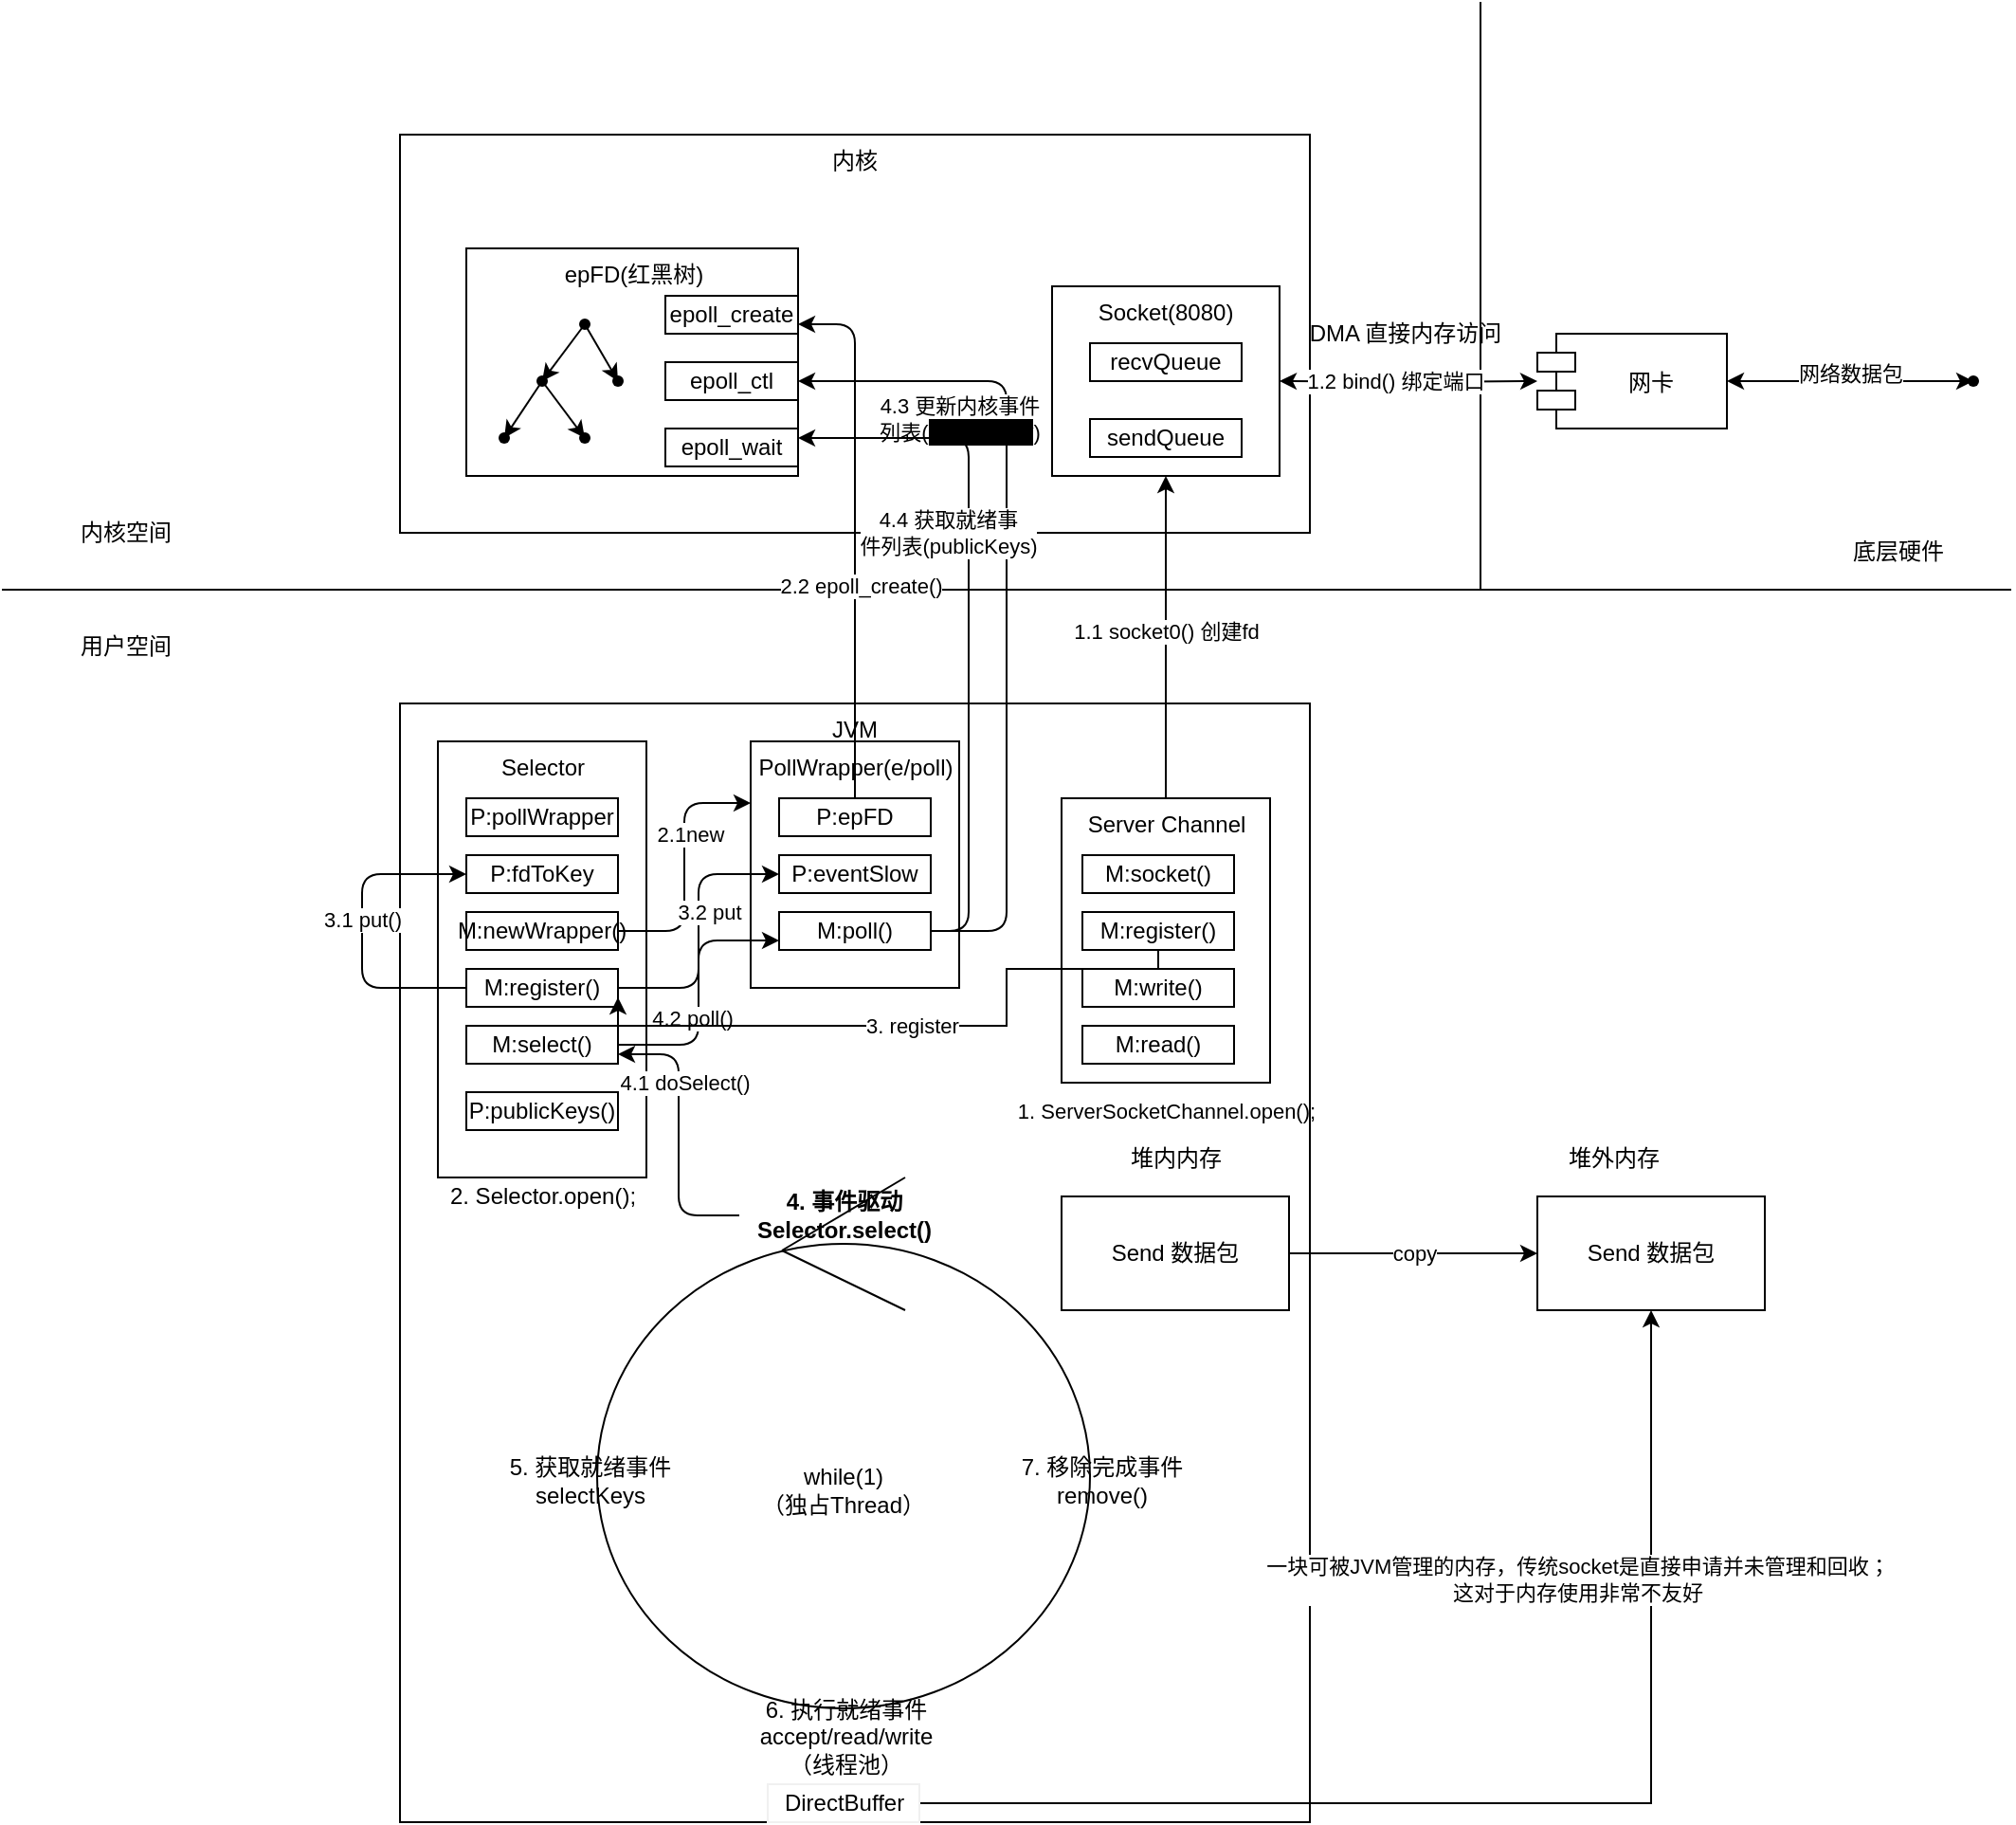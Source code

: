 <mxfile version="14.7.4" type="embed" pages="2"><diagram id="23iRSUPoRavnBvh4doch" name="NIO架构"><mxGraphModel dx="1941" dy="605" grid="1" gridSize="10" guides="1" tooltips="1" connect="1" arrows="1" fold="1" page="1" pageScale="1" pageWidth="827" pageHeight="1169" math="0" shadow="0"><root><mxCell id="0"/><mxCell id="1" parent="0"/><mxCell id="UZY1eDvHCtF0Vs8QLToh-1" value="" style="endArrow=none;html=1;" parent="1" edge="1"><mxGeometry width="50" height="50" relative="1" as="geometry"><mxPoint x="-260" y="310" as="sourcePoint"/><mxPoint x="800" y="310" as="targetPoint"/></mxGeometry></mxCell><mxCell id="UZY1eDvHCtF0Vs8QLToh-2" value="" style="endArrow=none;html=1;" parent="1" edge="1"><mxGeometry width="50" height="50" relative="1" as="geometry"><mxPoint x="520" y="310" as="sourcePoint"/><mxPoint x="520" as="targetPoint"/></mxGeometry></mxCell><mxCell id="UZY1eDvHCtF0Vs8QLToh-4" value="用户空间" style="text;html=1;align=center;verticalAlign=middle;resizable=0;points=[];autosize=1;strokeColor=none;" parent="1" vertex="1"><mxGeometry x="-225" y="330" width="60" height="20" as="geometry"/></mxCell><mxCell id="UZY1eDvHCtF0Vs8QLToh-5" value="内核空间" style="text;html=1;align=center;verticalAlign=middle;resizable=0;points=[];autosize=1;strokeColor=none;" parent="1" vertex="1"><mxGeometry x="-225" y="270" width="60" height="20" as="geometry"/></mxCell><mxCell id="UZY1eDvHCtF0Vs8QLToh-6" value="底层硬件" style="text;html=1;align=center;verticalAlign=middle;resizable=0;points=[];autosize=1;strokeColor=none;" parent="1" vertex="1"><mxGeometry x="710" y="280" width="60" height="20" as="geometry"/></mxCell><mxCell id="UZY1eDvHCtF0Vs8QLToh-7" value="内核" style="whiteSpace=wrap;html=1;align=center;verticalAlign=top;" parent="1" vertex="1"><mxGeometry x="-50" y="70" width="480" height="210" as="geometry"/></mxCell><mxCell id="UZY1eDvHCtF0Vs8QLToh-8" value="JVM" style="whiteSpace=wrap;html=1;verticalAlign=top;" parent="1" vertex="1"><mxGeometry x="-50" y="370" width="480" height="590" as="geometry"/></mxCell><mxCell id="UZY1eDvHCtF0Vs8QLToh-9" value="Socket(8080)" style="whiteSpace=wrap;html=1;align=center;verticalAlign=top;" parent="1" vertex="1"><mxGeometry x="294" y="150" width="120" height="100" as="geometry"/></mxCell><mxCell id="UZY1eDvHCtF0Vs8QLToh-10" value="recvQueue" style="whiteSpace=wrap;html=1;align=center;" parent="1" vertex="1"><mxGeometry x="314" y="180" width="80" height="20" as="geometry"/></mxCell><mxCell id="UZY1eDvHCtF0Vs8QLToh-11" value="&lt;span&gt;sendQueue&lt;/span&gt;" style="whiteSpace=wrap;html=1;align=center;" parent="1" vertex="1"><mxGeometry x="314" y="220" width="80" height="20" as="geometry"/></mxCell><mxCell id="UZY1eDvHCtF0Vs8QLToh-14" style="edgeStyle=orthogonalEdgeStyle;orthogonalLoop=1;jettySize=auto;html=1;entryX=1;entryY=0.5;entryDx=0;entryDy=0;startArrow=classic;startFill=1;" parent="1" target="UZY1eDvHCtF0Vs8QLToh-9" edge="1"><mxGeometry relative="1" as="geometry"><mxPoint x="550" y="200" as="sourcePoint"/></mxGeometry></mxCell><mxCell id="UZY1eDvHCtF0Vs8QLToh-18" value="1.2 bind() 绑定端口" style="edgeLabel;html=1;align=center;verticalAlign=middle;resizable=0;points=[];" parent="UZY1eDvHCtF0Vs8QLToh-14" vertex="1" connectable="0"><mxGeometry x="0.103" relative="1" as="geometry"><mxPoint as="offset"/></mxGeometry></mxCell><mxCell id="UZY1eDvHCtF0Vs8QLToh-17" value="" style="edgeStyle=orthogonalEdgeStyle;orthogonalLoop=1;jettySize=auto;html=1;startArrow=classic;startFill=1;" parent="1" source="UZY1eDvHCtF0Vs8QLToh-15" target="UZY1eDvHCtF0Vs8QLToh-16" edge="1"><mxGeometry relative="1" as="geometry"/></mxCell><mxCell id="UZY1eDvHCtF0Vs8QLToh-19" value="网络数据包" style="edgeLabel;html=1;align=center;verticalAlign=middle;resizable=0;points=[];" parent="UZY1eDvHCtF0Vs8QLToh-17" vertex="1" connectable="0"><mxGeometry y="4" relative="1" as="geometry"><mxPoint as="offset"/></mxGeometry></mxCell><mxCell id="UZY1eDvHCtF0Vs8QLToh-15" value="网卡" style="shape=module;align=left;spacingLeft=20;align=center;verticalAlign=middle;" parent="1" vertex="1"><mxGeometry x="550" y="175" width="100" height="50" as="geometry"/></mxCell><mxCell id="UZY1eDvHCtF0Vs8QLToh-16" value="" style="shape=waypoint;size=6;pointerEvents=1;points=[];resizable=0;rotatable=0;perimeter=centerPerimeter;snapToPoint=1;spacingLeft=20;" parent="1" vertex="1"><mxGeometry x="760" y="180" width="40" height="40" as="geometry"/></mxCell><mxCell id="UZY1eDvHCtF0Vs8QLToh-21" value="" style="edgeStyle=orthogonalEdgeStyle;orthogonalLoop=1;jettySize=auto;html=1;entryX=0.5;entryY=1;entryDx=0;entryDy=0;startArrow=none;startFill=0;" parent="1" source="UZY1eDvHCtF0Vs8QLToh-20" target="UZY1eDvHCtF0Vs8QLToh-9" edge="1"><mxGeometry relative="1" as="geometry"/></mxCell><mxCell id="UZY1eDvHCtF0Vs8QLToh-25" value="1.1 socket0() 创建fd" style="edgeLabel;html=1;align=center;verticalAlign=middle;resizable=0;points=[];" parent="UZY1eDvHCtF0Vs8QLToh-21" vertex="1" connectable="0"><mxGeometry x="0.035" relative="1" as="geometry"><mxPoint as="offset"/></mxGeometry></mxCell><mxCell id="UZY1eDvHCtF0Vs8QLToh-20" value="Server Channel" style="html=1;align=center;verticalAlign=top;" parent="1" vertex="1"><mxGeometry x="299" y="420" width="110" height="150" as="geometry"/></mxCell><mxCell id="UZY1eDvHCtF0Vs8QLToh-24" value="&lt;span style=&quot;font-size: 11px&quot;&gt;1. ServerSocketChannel.open();&lt;/span&gt;" style="text;html=1;align=center;verticalAlign=middle;resizable=0;points=[];autosize=1;strokeColor=none;" parent="1" vertex="1"><mxGeometry x="269" y="575" width="170" height="20" as="geometry"/></mxCell><mxCell id="UZY1eDvHCtF0Vs8QLToh-26" value="Selector" style="html=1;align=center;verticalAlign=top;" parent="1" vertex="1"><mxGeometry x="-30" y="390" width="110" height="230" as="geometry"/></mxCell><mxCell id="UZY1eDvHCtF0Vs8QLToh-27" value="2. Selector.open();" style="text;html=1;align=center;verticalAlign=middle;resizable=0;points=[];autosize=1;strokeColor=none;" parent="1" vertex="1"><mxGeometry x="-30" y="620" width="110" height="20" as="geometry"/></mxCell><mxCell id="UZY1eDvHCtF0Vs8QLToh-29" value="P:pollWrapper" style="whiteSpace=wrap;html=1;align=center;" parent="1" vertex="1"><mxGeometry x="-15" y="420" width="80" height="20" as="geometry"/></mxCell><mxCell id="UZY1eDvHCtF0Vs8QLToh-31" value="P:fdToKey" style="whiteSpace=wrap;html=1;align=center;" parent="1" vertex="1"><mxGeometry x="-15" y="450" width="80" height="20" as="geometry"/></mxCell><mxCell id="UZY1eDvHCtF0Vs8QLToh-36" style="edgeStyle=orthogonalEdgeStyle;orthogonalLoop=1;jettySize=auto;html=1;entryX=0;entryY=0.25;entryDx=0;entryDy=0;startArrow=none;startFill=0;" parent="1" source="UZY1eDvHCtF0Vs8QLToh-32" target="UZY1eDvHCtF0Vs8QLToh-33" edge="1"><mxGeometry relative="1" as="geometry"><Array as="points"><mxPoint x="100" y="490"/><mxPoint x="100" y="423"/></Array></mxGeometry></mxCell><mxCell id="UZY1eDvHCtF0Vs8QLToh-37" value="2.1new" style="edgeLabel;html=1;align=center;verticalAlign=middle;resizable=0;points=[];" parent="UZY1eDvHCtF0Vs8QLToh-36" vertex="1" connectable="0"><mxGeometry x="-0.086" y="-3" relative="1" as="geometry"><mxPoint y="-23" as="offset"/></mxGeometry></mxCell><mxCell id="UZY1eDvHCtF0Vs8QLToh-32" value="M:newWrapper()" style="whiteSpace=wrap;html=1;align=center;" parent="1" vertex="1"><mxGeometry x="-15" y="480" width="80" height="20" as="geometry"/></mxCell><mxCell id="UZY1eDvHCtF0Vs8QLToh-33" value="PollWrapper(e/poll)" style="html=1;align=center;verticalAlign=top;" parent="1" vertex="1"><mxGeometry x="135" y="390" width="110" height="130" as="geometry"/></mxCell><mxCell id="UZY1eDvHCtF0Vs8QLToh-48" style="edgeStyle=orthogonalEdgeStyle;orthogonalLoop=1;jettySize=auto;html=1;entryX=1;entryY=0.75;entryDx=0;entryDy=0;startArrow=none;startFill=0;" parent="1" source="UZY1eDvHCtF0Vs8QLToh-34" target="UZY1eDvHCtF0Vs8QLToh-64" edge="1"><mxGeometry relative="1" as="geometry"/></mxCell><mxCell id="UZY1eDvHCtF0Vs8QLToh-49" value="&lt;font&gt;2.2 epoll_create()&lt;/font&gt;" style="edgeLabel;html=1;align=center;verticalAlign=middle;resizable=0;points=[];" parent="UZY1eDvHCtF0Vs8QLToh-48" vertex="1" connectable="0"><mxGeometry x="0.531" y="2" relative="1" as="geometry"><mxPoint x="5" y="102" as="offset"/></mxGeometry></mxCell><mxCell id="UZY1eDvHCtF0Vs8QLToh-34" value="P:epFD" style="whiteSpace=wrap;html=1;align=center;" parent="1" vertex="1"><mxGeometry x="150" y="420" width="80" height="20" as="geometry"/></mxCell><mxCell id="UZY1eDvHCtF0Vs8QLToh-35" value="P:eventSlow" style="whiteSpace=wrap;html=1;align=center;" parent="1" vertex="1"><mxGeometry x="150" y="450" width="80" height="20" as="geometry"/></mxCell><mxCell id="UZY1eDvHCtF0Vs8QLToh-38" value="epFD(红黑树)" style="html=1;align=center;verticalAlign=top;" parent="1" vertex="1"><mxGeometry x="-15" y="130" width="175" height="120" as="geometry"/></mxCell><mxCell id="UZY1eDvHCtF0Vs8QLToh-44" style="orthogonalLoop=1;jettySize=auto;html=1;entryX=0.575;entryY=0.5;entryDx=0;entryDy=0;entryPerimeter=0;startArrow=none;startFill=0;" parent="1" source="UZY1eDvHCtF0Vs8QLToh-39" target="UZY1eDvHCtF0Vs8QLToh-41" edge="1"><mxGeometry relative="1" as="geometry"/></mxCell><mxCell id="UZY1eDvHCtF0Vs8QLToh-46" style="edgeStyle=none;orthogonalLoop=1;jettySize=auto;html=1;startArrow=none;startFill=0;" parent="1" source="UZY1eDvHCtF0Vs8QLToh-39" target="UZY1eDvHCtF0Vs8QLToh-40" edge="1"><mxGeometry relative="1" as="geometry"/></mxCell><mxCell id="UZY1eDvHCtF0Vs8QLToh-39" value="" style="shape=waypoint;size=6;pointerEvents=1;points=[];fillColor=none;resizable=0;rotatable=0;perimeter=centerPerimeter;snapToPoint=1;align=center;" parent="1" vertex="1"><mxGeometry x="27.5" y="150" width="40" height="40" as="geometry"/></mxCell><mxCell id="UZY1eDvHCtF0Vs8QLToh-40" value="" style="shape=waypoint;size=6;pointerEvents=1;points=[];fillColor=none;resizable=0;rotatable=0;perimeter=centerPerimeter;snapToPoint=1;align=center;" parent="1" vertex="1"><mxGeometry x="45" y="180" width="40" height="40" as="geometry"/></mxCell><mxCell id="UZY1eDvHCtF0Vs8QLToh-45" style="edgeStyle=none;orthogonalLoop=1;jettySize=auto;html=1;entryX=0.625;entryY=0.55;entryDx=0;entryDy=0;entryPerimeter=0;startArrow=none;startFill=0;" parent="1" source="UZY1eDvHCtF0Vs8QLToh-41" target="UZY1eDvHCtF0Vs8QLToh-42" edge="1"><mxGeometry relative="1" as="geometry"/></mxCell><mxCell id="UZY1eDvHCtF0Vs8QLToh-47" style="edgeStyle=none;orthogonalLoop=1;jettySize=auto;html=1;startArrow=none;startFill=0;" parent="1" source="UZY1eDvHCtF0Vs8QLToh-41" target="UZY1eDvHCtF0Vs8QLToh-43" edge="1"><mxGeometry relative="1" as="geometry"/></mxCell><mxCell id="UZY1eDvHCtF0Vs8QLToh-41" value="" style="shape=waypoint;size=6;pointerEvents=1;points=[];resizable=0;rotatable=0;perimeter=centerPerimeter;snapToPoint=1;align=center;" parent="1" vertex="1"><mxGeometry x="5" y="180" width="40" height="40" as="geometry"/></mxCell><mxCell id="UZY1eDvHCtF0Vs8QLToh-42" value="" style="shape=waypoint;size=6;pointerEvents=1;points=[];fillColor=none;resizable=0;rotatable=0;perimeter=centerPerimeter;snapToPoint=1;align=center;" parent="1" vertex="1"><mxGeometry x="-15" y="210" width="40" height="40" as="geometry"/></mxCell><mxCell id="UZY1eDvHCtF0Vs8QLToh-43" value="" style="shape=waypoint;size=6;pointerEvents=1;points=[];fillColor=none;resizable=0;rotatable=0;perimeter=centerPerimeter;snapToPoint=1;align=center;" parent="1" vertex="1"><mxGeometry x="27.5" y="210" width="40" height="40" as="geometry"/></mxCell><mxCell id="UZY1eDvHCtF0Vs8QLToh-51" style="edgeStyle=orthogonalEdgeStyle;orthogonalLoop=1;jettySize=auto;html=1;entryX=0;entryY=0.5;entryDx=0;entryDy=0;startArrow=none;startFill=0;elbow=vertical;exitX=0;exitY=0.5;exitDx=0;exitDy=0;" parent="1" source="UZY1eDvHCtF0Vs8QLToh-50" target="UZY1eDvHCtF0Vs8QLToh-31" edge="1"><mxGeometry relative="1" as="geometry"><Array as="points"><mxPoint x="-70" y="520"/><mxPoint x="-70" y="460"/></Array></mxGeometry></mxCell><mxCell id="UZY1eDvHCtF0Vs8QLToh-52" value="&lt;font&gt;3.1 put()&lt;/font&gt;" style="edgeLabel;html=1;align=center;verticalAlign=middle;resizable=0;points=[];" parent="UZY1eDvHCtF0Vs8QLToh-51" vertex="1" connectable="0"><mxGeometry x="0.071" relative="1" as="geometry"><mxPoint as="offset"/></mxGeometry></mxCell><mxCell id="UZY1eDvHCtF0Vs8QLToh-53" style="edgeStyle=orthogonalEdgeStyle;orthogonalLoop=1;jettySize=auto;html=1;entryX=0;entryY=0.5;entryDx=0;entryDy=0;startArrow=none;startFill=0;" parent="1" source="UZY1eDvHCtF0Vs8QLToh-50" target="UZY1eDvHCtF0Vs8QLToh-35" edge="1"><mxGeometry relative="1" as="geometry"/></mxCell><mxCell id="UZY1eDvHCtF0Vs8QLToh-54" value="&lt;font&gt;3.2 put&lt;/font&gt;" style="edgeLabel;html=1;align=center;verticalAlign=middle;resizable=0;points=[];" parent="UZY1eDvHCtF0Vs8QLToh-53" vertex="1" connectable="0"><mxGeometry x="0.262" y="-4" relative="1" as="geometry"><mxPoint x="1" y="9" as="offset"/></mxGeometry></mxCell><mxCell id="UZY1eDvHCtF0Vs8QLToh-50" value="M:register()" style="whiteSpace=wrap;html=1;align=center;" parent="1" vertex="1"><mxGeometry x="-15" y="510" width="80" height="20" as="geometry"/></mxCell><mxCell id="UZY1eDvHCtF0Vs8QLToh-61" style="edgeStyle=orthogonalEdgeStyle;orthogonalLoop=1;jettySize=auto;html=1;entryX=0;entryY=0.75;entryDx=0;entryDy=0;startArrow=none;startFill=0;" parent="1" source="UZY1eDvHCtF0Vs8QLToh-55" target="UZY1eDvHCtF0Vs8QLToh-58" edge="1"><mxGeometry relative="1" as="geometry"/></mxCell><mxCell id="UZY1eDvHCtF0Vs8QLToh-63" value="4.2 poll()" style="edgeLabel;html=1;align=center;verticalAlign=middle;resizable=0;points=[];" parent="UZY1eDvHCtF0Vs8QLToh-61" vertex="1" connectable="0"><mxGeometry x="-0.193" y="5" relative="1" as="geometry"><mxPoint x="1" as="offset"/></mxGeometry></mxCell><mxCell id="UZY1eDvHCtF0Vs8QLToh-55" value="M:select()" style="whiteSpace=wrap;html=1;align=center;" parent="1" vertex="1"><mxGeometry x="-15" y="540" width="80" height="20" as="geometry"/></mxCell><mxCell id="UZY1eDvHCtF0Vs8QLToh-56" value="&lt;span&gt;&lt;br&gt;while(1)&lt;br&gt;&lt;/span&gt;&lt;span&gt;（&lt;/span&gt;&lt;span&gt;独占Thread&lt;/span&gt;&lt;span&gt;）&lt;br&gt;&lt;/span&gt;" style="ellipse;shape=umlControl;whiteSpace=wrap;html=1;align=center;fillColor=none;fontStyle=0;" parent="1" vertex="1"><mxGeometry x="54" y="620" width="260" height="280" as="geometry"/></mxCell><mxCell id="UZY1eDvHCtF0Vs8QLToh-60" style="edgeStyle=orthogonalEdgeStyle;orthogonalLoop=1;jettySize=auto;html=1;entryX=1;entryY=0.75;entryDx=0;entryDy=0;startArrow=none;startFill=0;" parent="1" source="UZY1eDvHCtF0Vs8QLToh-57" target="UZY1eDvHCtF0Vs8QLToh-55" edge="1"><mxGeometry relative="1" as="geometry"/></mxCell><mxCell id="UZY1eDvHCtF0Vs8QLToh-62" value="4.1 doSelect()" style="edgeLabel;html=1;align=center;verticalAlign=middle;resizable=0;points=[];" parent="UZY1eDvHCtF0Vs8QLToh-60" vertex="1" connectable="0"><mxGeometry x="0.435" y="-17" relative="1" as="geometry"><mxPoint x="-14" y="5" as="offset"/></mxGeometry></mxCell><mxCell id="UZY1eDvHCtF0Vs8QLToh-57" value="&lt;b&gt;4. 事件驱动&lt;br&gt;Selector.select()&lt;br&gt;&lt;/b&gt;" style="text;html=1;align=center;verticalAlign=middle;resizable=0;points=[];autosize=1;" parent="1" vertex="1"><mxGeometry x="129" y="625" width="110" height="30" as="geometry"/></mxCell><mxCell id="UZY1eDvHCtF0Vs8QLToh-67" style="edgeStyle=orthogonalEdgeStyle;orthogonalLoop=1;jettySize=auto;html=1;entryX=1;entryY=0.5;entryDx=0;entryDy=0;startArrow=none;startFill=0;" parent="1" source="UZY1eDvHCtF0Vs8QLToh-58" target="UZY1eDvHCtF0Vs8QLToh-65" edge="1"><mxGeometry relative="1" as="geometry"><Array as="points"><mxPoint x="270" y="490"/><mxPoint x="270" y="200"/></Array></mxGeometry></mxCell><mxCell id="UZY1eDvHCtF0Vs8QLToh-68" value="4.3 更新内核事件&lt;br&gt;列表(&lt;span style=&quot;font-size: 12px ; background-color: rgb(0 , 0 , 0)&quot;&gt;eventSlow&lt;/span&gt;)" style="edgeLabel;html=1;align=center;verticalAlign=middle;resizable=0;points=[];" parent="UZY1eDvHCtF0Vs8QLToh-67" vertex="1" connectable="0"><mxGeometry x="0.104" y="3" relative="1" as="geometry"><mxPoint x="-22" y="-67" as="offset"/></mxGeometry></mxCell><mxCell id="UZY1eDvHCtF0Vs8QLToh-69" style="edgeStyle=orthogonalEdgeStyle;orthogonalLoop=1;jettySize=auto;html=1;entryX=1;entryY=0.25;entryDx=0;entryDy=0;startArrow=none;startFill=0;" parent="1" source="UZY1eDvHCtF0Vs8QLToh-58" target="UZY1eDvHCtF0Vs8QLToh-66" edge="1"><mxGeometry relative="1" as="geometry"><Array as="points"><mxPoint x="250" y="490"/><mxPoint x="250" y="230"/></Array></mxGeometry></mxCell><mxCell id="UZY1eDvHCtF0Vs8QLToh-70" value="4.4 获取就绪事&lt;br&gt;件列表(publicKeys)" style="edgeLabel;html=1;align=center;verticalAlign=middle;resizable=0;points=[];" parent="UZY1eDvHCtF0Vs8QLToh-69" vertex="1" connectable="0"><mxGeometry x="-0.07" y="1" relative="1" as="geometry"><mxPoint x="-10" y="-58" as="offset"/></mxGeometry></mxCell><mxCell id="UZY1eDvHCtF0Vs8QLToh-58" value="M:poll()" style="whiteSpace=wrap;html=1;align=center;" parent="1" vertex="1"><mxGeometry x="150" y="480" width="80" height="20" as="geometry"/></mxCell><mxCell id="UZY1eDvHCtF0Vs8QLToh-64" value="epoll_create" style="whiteSpace=wrap;html=1;fillColor=none;align=center;" parent="1" vertex="1"><mxGeometry x="90" y="155" width="70" height="20" as="geometry"/></mxCell><mxCell id="UZY1eDvHCtF0Vs8QLToh-65" value="epoll_ctl" style="whiteSpace=wrap;html=1;fillColor=none;align=center;" parent="1" vertex="1"><mxGeometry x="90" y="190" width="70" height="20" as="geometry"/></mxCell><mxCell id="UZY1eDvHCtF0Vs8QLToh-66" value="epoll_wait" style="whiteSpace=wrap;html=1;fillColor=none;align=center;" parent="1" vertex="1"><mxGeometry x="90" y="225" width="70" height="20" as="geometry"/></mxCell><mxCell id="UZY1eDvHCtF0Vs8QLToh-71" value="P:publicKeys()" style="whiteSpace=wrap;html=1;align=center;" parent="1" vertex="1"><mxGeometry x="-15" y="575" width="80" height="20" as="geometry"/></mxCell><mxCell id="UZY1eDvHCtF0Vs8QLToh-74" value="5. 获取就绪事件&lt;br&gt;selectKeys" style="text;html=1;align=center;verticalAlign=middle;resizable=0;points=[];autosize=1;strokeColor=none;fontStyle=0;" parent="1" vertex="1"><mxGeometry y="765" width="100" height="30" as="geometry"/></mxCell><mxCell id="UZY1eDvHCtF0Vs8QLToh-75" value="6. 执行就绪事件&lt;br&gt;accept/read/write&lt;br&gt;（线程池）" style="text;html=1;align=center;verticalAlign=middle;resizable=0;points=[];autosize=1;strokeColor=none;fontStyle=0;" parent="1" vertex="1"><mxGeometry x="130" y="890" width="110" height="50" as="geometry"/></mxCell><mxCell id="UZY1eDvHCtF0Vs8QLToh-76" value="7. 移除完成事件&lt;br&gt;remove()" style="text;html=1;align=center;verticalAlign=middle;resizable=0;points=[];autosize=1;strokeColor=none;fontStyle=0;" parent="1" vertex="1"><mxGeometry x="270" y="765" width="100" height="30" as="geometry"/></mxCell><mxCell id="UZY1eDvHCtF0Vs8QLToh-77" value="M:socket()" style="whiteSpace=wrap;html=1;align=center;" parent="1" vertex="1"><mxGeometry x="310" y="450" width="80" height="20" as="geometry"/></mxCell><mxCell id="UZY1eDvHCtF0Vs8QLToh-81" value="3. register" style="edgeStyle=orthogonalEdgeStyle;rounded=0;orthogonalLoop=1;jettySize=auto;html=1;entryX=1;entryY=0.75;entryDx=0;entryDy=0;startArrow=none;startFill=0;" parent="1" source="UZY1eDvHCtF0Vs8QLToh-78" target="UZY1eDvHCtF0Vs8QLToh-50" edge="1"><mxGeometry relative="1" as="geometry"><Array as="points"><mxPoint x="350" y="510"/><mxPoint x="270" y="510"/><mxPoint x="270" y="540"/><mxPoint x="65" y="540"/></Array></mxGeometry></mxCell><mxCell id="UZY1eDvHCtF0Vs8QLToh-78" value="M:register()" style="whiteSpace=wrap;html=1;align=center;" parent="1" vertex="1"><mxGeometry x="310" y="480" width="80" height="20" as="geometry"/></mxCell><mxCell id="UZY1eDvHCtF0Vs8QLToh-79" value="M:write()" style="whiteSpace=wrap;html=1;align=center;" parent="1" vertex="1"><mxGeometry x="310" y="510" width="80" height="20" as="geometry"/></mxCell><mxCell id="UZY1eDvHCtF0Vs8QLToh-80" value="M:read()" style="whiteSpace=wrap;html=1;align=center;" parent="1" vertex="1"><mxGeometry x="310" y="540" width="80" height="20" as="geometry"/></mxCell><mxCell id="UZY1eDvHCtF0Vs8QLToh-82" value="DMA 直接内存访问" style="text;html=1;align=center;verticalAlign=middle;resizable=0;points=[];autosize=1;strokeColor=none;" parent="1" vertex="1"><mxGeometry x="420" y="165" width="120" height="20" as="geometry"/></mxCell><mxCell id="UZY1eDvHCtF0Vs8QLToh-85" value="copy" style="edgeStyle=orthogonalEdgeStyle;rounded=0;orthogonalLoop=1;jettySize=auto;html=1;entryX=0;entryY=0.5;entryDx=0;entryDy=0;startArrow=none;startFill=0;" parent="1" source="UZY1eDvHCtF0Vs8QLToh-83" target="UZY1eDvHCtF0Vs8QLToh-84" edge="1"><mxGeometry relative="1" as="geometry"/></mxCell><mxCell id="UZY1eDvHCtF0Vs8QLToh-83" value="Send 数据包" style="rounded=0;whiteSpace=wrap;html=1;fillColor=none;align=center;" parent="1" vertex="1"><mxGeometry x="299" y="630" width="120" height="60" as="geometry"/></mxCell><mxCell id="UZY1eDvHCtF0Vs8QLToh-84" value="Send 数据包" style="rounded=0;whiteSpace=wrap;html=1;align=center;" parent="1" vertex="1"><mxGeometry x="550" y="630" width="120" height="60" as="geometry"/></mxCell><mxCell id="UZY1eDvHCtF0Vs8QLToh-86" value="堆外内存" style="text;html=1;align=center;verticalAlign=middle;resizable=0;points=[];autosize=1;strokeColor=none;" parent="1" vertex="1"><mxGeometry x="560" y="600" width="60" height="20" as="geometry"/></mxCell><mxCell id="UZY1eDvHCtF0Vs8QLToh-87" value="堆内内存" style="text;html=1;align=center;verticalAlign=middle;resizable=0;points=[];autosize=1;strokeColor=none;" parent="1" vertex="1"><mxGeometry x="329" y="600" width="60" height="20" as="geometry"/></mxCell><mxCell id="UZY1eDvHCtF0Vs8QLToh-89" style="edgeStyle=orthogonalEdgeStyle;rounded=0;orthogonalLoop=1;jettySize=auto;html=1;startArrow=none;startFill=0;" parent="1" source="UZY1eDvHCtF0Vs8QLToh-88" target="UZY1eDvHCtF0Vs8QLToh-84" edge="1"><mxGeometry relative="1" as="geometry"/></mxCell><mxCell id="UZY1eDvHCtF0Vs8QLToh-90" value="一块可被JVM管理的内存，传统socket是直接申请并未管理和回收；&lt;br&gt;这对于内存使用非常不友好" style="edgeLabel;html=1;align=center;verticalAlign=middle;resizable=0;points=[];" parent="UZY1eDvHCtF0Vs8QLToh-89" vertex="1" connectable="0"><mxGeometry x="0.561" y="39" relative="1" as="geometry"><mxPoint as="offset"/></mxGeometry></mxCell><mxCell id="UZY1eDvHCtF0Vs8QLToh-88" value="DirectBuffer" style="text;html=1;align=center;verticalAlign=middle;resizable=0;points=[];autosize=1;strokeColor=#f0f0f0;" parent="1" vertex="1"><mxGeometry x="144" y="940" width="80" height="20" as="geometry"/></mxCell></root></mxGraphModel></diagram><diagram id="GhOPUaG5WC8j4fiMF1rp" name="Reactor"><mxGraphModel dx="1012" dy="605" grid="1" gridSize="10" guides="1" tooltips="1" connect="1" arrows="1" fold="1" page="1" pageScale="1" pageWidth="850" pageHeight="1100" math="0" shadow="0"><root><mxCell id="-0NVeKpgkKXMIGLYYXIl-0"/><mxCell id="-0NVeKpgkKXMIGLYYXIl-1" parent="-0NVeKpgkKXMIGLYYXIl-0"/></root></mxGraphModel></diagram></mxfile>